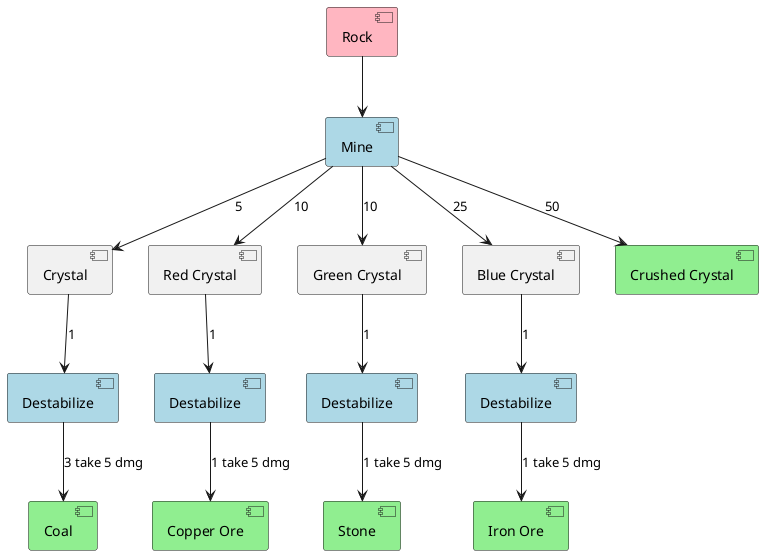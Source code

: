 @startuml

hide methods
hide fields
hide circle

[Rock] as R #lightpink

[Crystal] as C
[Red Crystal] as RC
[Green Crystal] as GC
[Blue Crystal] as BC
[Crushed Crystal] as CCr #lightgreen

[Iron Ore] as FE #lightgreen
[Copper Ore] as CU #lightgreen
[Stone] as S #lightgreen
[Coal] as Ca #lightgreen

[Mine] as MR #lightblue
[Destabilize] as DC #lightblue
[Destabilize] as DRC #lightblue
[Destabilize] as DGC #lightblue
[Destabilize] as DBC #lightblue


R --> MR
MR --> C : 5
MR --> RC : 10
MR --> GC : 10
MR --> BC : 25
MR --> CCr : 50

C --> DC : 1
DC --> Ca : 3 take 5 dmg

RC --> DRC : 1
DRC --> CU : 1 take 5 dmg

BC --> DBC : 1
DBC --> FE : 1 take 5 dmg

GC --> DGC : 1
DGC --> S : 1 take 5 dmg
@enduml